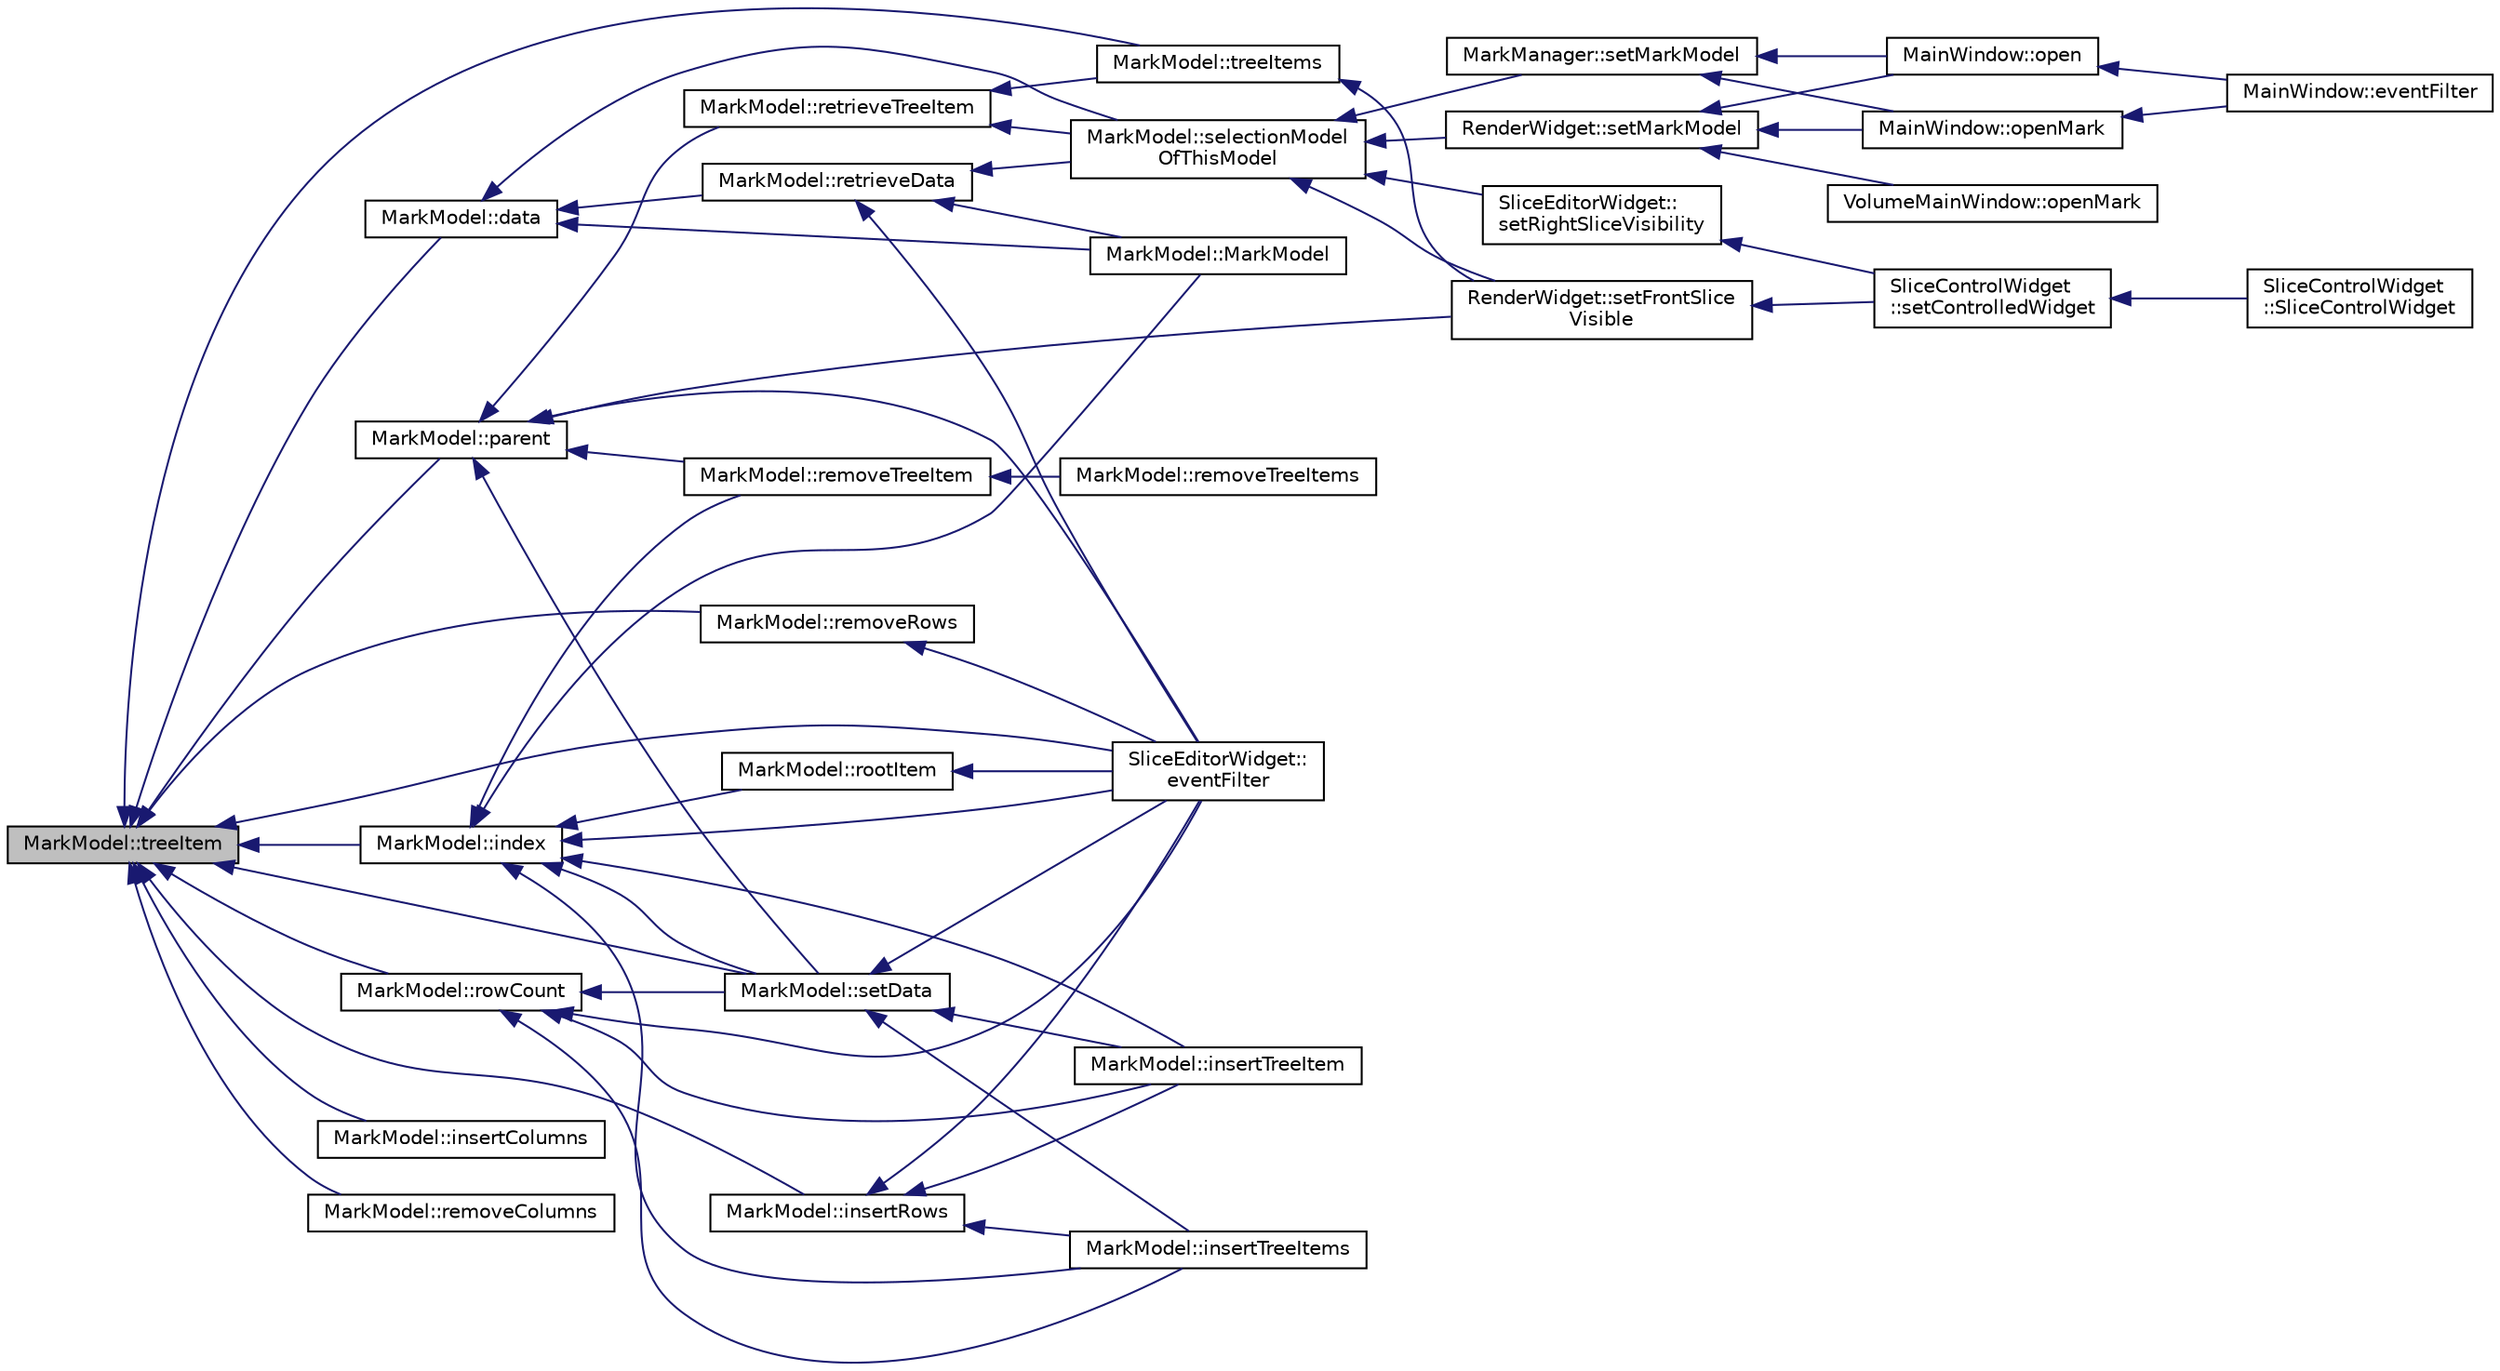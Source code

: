 digraph "MarkModel::treeItem"
{
  edge [fontname="Helvetica",fontsize="10",labelfontname="Helvetica",labelfontsize="10"];
  node [fontname="Helvetica",fontsize="10",shape=record];
  rankdir="LR";
  Node444 [label="MarkModel::treeItem",height=0.2,width=0.4,color="black", fillcolor="grey75", style="filled", fontcolor="black"];
  Node444 -> Node445 [dir="back",color="midnightblue",fontsize="10",style="solid",fontname="Helvetica"];
  Node445 [label="MarkModel::treeItems",height=0.2,width=0.4,color="black", fillcolor="white", style="filled",URL="$class_mark_model.html#abd67a8a42ced49d205fc618bcefbc6ab",tooltip="Returns all tree items according to a given parent index parent and a type. "];
  Node445 -> Node446 [dir="back",color="midnightblue",fontsize="10",style="solid",fontname="Helvetica"];
  Node446 [label="RenderWidget::setFrontSlice\lVisible",height=0.2,width=0.4,color="black", fillcolor="white", style="filled",URL="$class_render_widget.html#a54d5421db7ae7377116979c9189c9365",tooltip="This property holds the visibility of the front slice when renders data with slice type render..."];
  Node446 -> Node447 [dir="back",color="midnightblue",fontsize="10",style="solid",fontname="Helvetica"];
  Node447 [label="SliceControlWidget\l::setControlledWidget",height=0.2,width=0.4,color="black", fillcolor="white", style="filled",URL="$class_slice_control_widget.html#a22f1c1840e4e0bd6bb7daec1ffcdafc8",tooltip="Sets the controlled widget sliceWidge and volumeWidget to present. "];
  Node447 -> Node448 [dir="back",color="midnightblue",fontsize="10",style="solid",fontname="Helvetica"];
  Node448 [label="SliceControlWidget\l::SliceControlWidget",height=0.2,width=0.4,color="black", fillcolor="white", style="filled",URL="$class_slice_control_widget.html#a57f30c045f08dafbd807c80bd2d862b6",tooltip="Constructs a widget by the given sliceWidget and volumeWidget. "];
  Node444 -> Node449 [dir="back",color="midnightblue",fontsize="10",style="solid",fontname="Helvetica"];
  Node449 [label="MarkModel::data",height=0.2,width=0.4,color="black", fillcolor="white", style="filled",URL="$class_mark_model.html#a3d37fa60a721b230d59e286e4e58b940",tooltip="Reimplemented from QAbstractItemModel::data(const QModelIndex & index,int role) "];
  Node449 -> Node450 [dir="back",color="midnightblue",fontsize="10",style="solid",fontname="Helvetica"];
  Node450 [label="MarkModel::retrieveData",height=0.2,width=0.4,color="black", fillcolor="white", style="filled",URL="$class_mark_model.html#af319ad9abc81c3b59112d9c8c08f2cab"];
  Node450 -> Node451 [dir="back",color="midnightblue",fontsize="10",style="solid",fontname="Helvetica"];
  Node451 [label="MarkModel::MarkModel",height=0.2,width=0.4,color="black", fillcolor="white", style="filled",URL="$class_mark_model.html#a41f493af223c4e686214ab685b46a65a",tooltip="Creates a mark model from a file. "];
  Node450 -> Node452 [dir="back",color="midnightblue",fontsize="10",style="solid",fontname="Helvetica"];
  Node452 [label="MarkModel::selectionModel\lOfThisModel",height=0.2,width=0.4,color="black", fillcolor="white", style="filled",URL="$class_mark_model.html#ad58bc2e692e3b5a0716e20145d135e50"];
  Node452 -> Node453 [dir="back",color="midnightblue",fontsize="10",style="solid",fontname="Helvetica"];
  Node453 [label="MarkManager::setMarkModel",height=0.2,width=0.4,color="black", fillcolor="white", style="filled",URL="$class_mark_manager.html#a1c5504fe103bdbd2402f1bf35081c04a",tooltip="Set new model model to the widget. "];
  Node453 -> Node454 [dir="back",color="midnightblue",fontsize="10",style="solid",fontname="Helvetica"];
  Node454 [label="MainWindow::open",height=0.2,width=0.4,color="black", fillcolor="white", style="filled",URL="$class_main_window.html#a1e8fb82ba2db0b722d9cd49fb05e4952"];
  Node454 -> Node455 [dir="back",color="midnightblue",fontsize="10",style="solid",fontname="Helvetica"];
  Node455 [label="MainWindow::eventFilter",height=0.2,width=0.4,color="black", fillcolor="white", style="filled",URL="$class_main_window.html#ade305265b2120df2489a5ebeb07ebbe1"];
  Node453 -> Node456 [dir="back",color="midnightblue",fontsize="10",style="solid",fontname="Helvetica"];
  Node456 [label="MainWindow::openMark",height=0.2,width=0.4,color="black", fillcolor="white", style="filled",URL="$class_main_window.html#a9cd18140979dd0f5d1312e9c66de19da"];
  Node456 -> Node455 [dir="back",color="midnightblue",fontsize="10",style="solid",fontname="Helvetica"];
  Node452 -> Node457 [dir="back",color="midnightblue",fontsize="10",style="solid",fontname="Helvetica"];
  Node457 [label="RenderWidget::setMarkModel",height=0.2,width=0.4,color="black", fillcolor="white", style="filled",URL="$class_render_widget.html#ae525129d1fd36fa90f7c6674f4b51d70",tooltip="Sets the slice model as the given model. "];
  Node457 -> Node454 [dir="back",color="midnightblue",fontsize="10",style="solid",fontname="Helvetica"];
  Node457 -> Node456 [dir="back",color="midnightblue",fontsize="10",style="solid",fontname="Helvetica"];
  Node457 -> Node458 [dir="back",color="midnightblue",fontsize="10",style="solid",fontname="Helvetica"];
  Node458 [label="VolumeMainWindow::openMark",height=0.2,width=0.4,color="black", fillcolor="white", style="filled",URL="$class_volume_main_window.html#a690eac05cd92c04cfd56e9a7f9fe19b5"];
  Node452 -> Node446 [dir="back",color="midnightblue",fontsize="10",style="solid",fontname="Helvetica"];
  Node452 -> Node459 [dir="back",color="midnightblue",fontsize="10",style="solid",fontname="Helvetica"];
  Node459 [label="SliceEditorWidget::\lsetRightSliceVisibility",height=0.2,width=0.4,color="black", fillcolor="white", style="filled",URL="$class_slice_editor_widget.html#ad994c2599b8cee4b75614e230b2214e6",tooltip="This is a convenience function to set right slice visibility. "];
  Node459 -> Node447 [dir="back",color="midnightblue",fontsize="10",style="solid",fontname="Helvetica"];
  Node450 -> Node460 [dir="back",color="midnightblue",fontsize="10",style="solid",fontname="Helvetica"];
  Node460 [label="SliceEditorWidget::\leventFilter",height=0.2,width=0.4,color="black", fillcolor="white", style="filled",URL="$class_slice_editor_widget.html#a1ec28842041deac02c57bba58ec2d6a0",tooltip="Reimplemented from QWidget::eventFilter. "];
  Node449 -> Node451 [dir="back",color="midnightblue",fontsize="10",style="solid",fontname="Helvetica"];
  Node449 -> Node452 [dir="back",color="midnightblue",fontsize="10",style="solid",fontname="Helvetica"];
  Node444 -> Node461 [dir="back",color="midnightblue",fontsize="10",style="solid",fontname="Helvetica"];
  Node461 [label="MarkModel::setData",height=0.2,width=0.4,color="black", fillcolor="white", style="filled",URL="$class_mark_model.html#ac42f11801e20c62fce0f45c60487a9f2",tooltip="Reimplemented from QAbstractItemModel::setData(const QModelIndex & index, const QVariant & value..."];
  Node461 -> Node462 [dir="back",color="midnightblue",fontsize="10",style="solid",fontname="Helvetica"];
  Node462 [label="MarkModel::insertTreeItem",height=0.2,width=0.4,color="black", fillcolor="white", style="filled",URL="$class_mark_model.html#afc64d35495ea8bed14bbb102cdf7e13a",tooltip="This is a convenience function for inserting an tree item into the tree model by the pointer itself i..."];
  Node461 -> Node463 [dir="back",color="midnightblue",fontsize="10",style="solid",fontname="Helvetica"];
  Node463 [label="MarkModel::insertTreeItems",height=0.2,width=0.4,color="black", fillcolor="white", style="filled",URL="$class_mark_model.html#a7da424d8803b0e5aa37a165ff1237a2b",tooltip="This is a convenience function for inserting a bundle of tree items into the tree model by the pointe..."];
  Node461 -> Node460 [dir="back",color="midnightblue",fontsize="10",style="solid",fontname="Helvetica"];
  Node444 -> Node464 [dir="back",color="midnightblue",fontsize="10",style="solid",fontname="Helvetica"];
  Node464 [label="MarkModel::insertColumns",height=0.2,width=0.4,color="black", fillcolor="white", style="filled",URL="$class_mark_model.html#ab9360b4764c027872d7e0f36295ab3fd",tooltip="insert count columns at the position column of parent "];
  Node444 -> Node465 [dir="back",color="midnightblue",fontsize="10",style="solid",fontname="Helvetica"];
  Node465 [label="MarkModel::removeColumns",height=0.2,width=0.4,color="black", fillcolor="white", style="filled",URL="$class_mark_model.html#abd38e4e3c0643e023b9b5777a77596fb",tooltip="Reimplemented from QAbstractItemModel::removeColumns(int column, int count, const QModelIndex & paren..."];
  Node444 -> Node466 [dir="back",color="midnightblue",fontsize="10",style="solid",fontname="Helvetica"];
  Node466 [label="MarkModel::insertRows",height=0.2,width=0.4,color="black", fillcolor="white", style="filled",URL="$class_mark_model.html#ab4eacd6fc2b67e7b33b624c68892de6f"];
  Node466 -> Node462 [dir="back",color="midnightblue",fontsize="10",style="solid",fontname="Helvetica"];
  Node466 -> Node463 [dir="back",color="midnightblue",fontsize="10",style="solid",fontname="Helvetica"];
  Node466 -> Node460 [dir="back",color="midnightblue",fontsize="10",style="solid",fontname="Helvetica"];
  Node444 -> Node467 [dir="back",color="midnightblue",fontsize="10",style="solid",fontname="Helvetica"];
  Node467 [label="MarkModel::removeRows",height=0.2,width=0.4,color="black", fillcolor="white", style="filled",URL="$class_mark_model.html#a8561f86209e9d07b6793b6a08d7b09c9"];
  Node467 -> Node460 [dir="back",color="midnightblue",fontsize="10",style="solid",fontname="Helvetica"];
  Node444 -> Node468 [dir="back",color="midnightblue",fontsize="10",style="solid",fontname="Helvetica"];
  Node468 [label="MarkModel::index",height=0.2,width=0.4,color="black", fillcolor="white", style="filled",URL="$class_mark_model.html#a68eda17b59203b69b9cfacb0e18aeca4",tooltip="Reimplemented from QAbstractItemModel::index(int row, int column, const QModelIndex & parent) const..."];
  Node468 -> Node469 [dir="back",color="midnightblue",fontsize="10",style="solid",fontname="Helvetica"];
  Node469 [label="MarkModel::rootItem",height=0.2,width=0.4,color="black", fillcolor="white", style="filled",URL="$class_mark_model.html#aa7e4d6a9ebf4ac59119acd01fa62eeed",tooltip="This is a convenience function to returns the root tree item pointer. "];
  Node469 -> Node460 [dir="back",color="midnightblue",fontsize="10",style="solid",fontname="Helvetica"];
  Node468 -> Node451 [dir="back",color="midnightblue",fontsize="10",style="solid",fontname="Helvetica"];
  Node468 -> Node462 [dir="back",color="midnightblue",fontsize="10",style="solid",fontname="Helvetica"];
  Node468 -> Node463 [dir="back",color="midnightblue",fontsize="10",style="solid",fontname="Helvetica"];
  Node468 -> Node470 [dir="back",color="midnightblue",fontsize="10",style="solid",fontname="Helvetica"];
  Node470 [label="MarkModel::removeTreeItem",height=0.2,width=0.4,color="black", fillcolor="white", style="filled",URL="$class_mark_model.html#a68dda394b983ab9539d44e8973631b71",tooltip="This is a convenience function for removing a item in the the tree model by its pointer  and its pare..."];
  Node470 -> Node471 [dir="back",color="midnightblue",fontsize="10",style="solid",fontname="Helvetica"];
  Node471 [label="MarkModel::removeTreeItems",height=0.2,width=0.4,color="black", fillcolor="white", style="filled",URL="$class_mark_model.html#aeb22aaa4ec64436cadd6786aa14979e5",tooltip="This is a convenience function for removed a bundle of tree items into the tree model by the pointers..."];
  Node468 -> Node461 [dir="back",color="midnightblue",fontsize="10",style="solid",fontname="Helvetica"];
  Node468 -> Node460 [dir="back",color="midnightblue",fontsize="10",style="solid",fontname="Helvetica"];
  Node444 -> Node472 [dir="back",color="midnightblue",fontsize="10",style="solid",fontname="Helvetica"];
  Node472 [label="MarkModel::parent",height=0.2,width=0.4,color="black", fillcolor="white", style="filled",URL="$class_mark_model.html#a4345e693ac4a0d5acf44d47b9c6ade5c",tooltip="Reimplemented from QAbstractItemModel::parent(const QModelIndex & index) const. "];
  Node472 -> Node473 [dir="back",color="midnightblue",fontsize="10",style="solid",fontname="Helvetica"];
  Node473 [label="MarkModel::retrieveTreeItem",height=0.2,width=0.4,color="black", fillcolor="white", style="filled",URL="$class_mark_model.html#ac21d495d673ed2238d7c1df17fa844fb",tooltip="This is a helper function for get specified type to items in the parent of . "];
  Node473 -> Node445 [dir="back",color="midnightblue",fontsize="10",style="solid",fontname="Helvetica"];
  Node473 -> Node452 [dir="back",color="midnightblue",fontsize="10",style="solid",fontname="Helvetica"];
  Node472 -> Node470 [dir="back",color="midnightblue",fontsize="10",style="solid",fontname="Helvetica"];
  Node472 -> Node461 [dir="back",color="midnightblue",fontsize="10",style="solid",fontname="Helvetica"];
  Node472 -> Node446 [dir="back",color="midnightblue",fontsize="10",style="solid",fontname="Helvetica"];
  Node472 -> Node460 [dir="back",color="midnightblue",fontsize="10",style="solid",fontname="Helvetica"];
  Node444 -> Node474 [dir="back",color="midnightblue",fontsize="10",style="solid",fontname="Helvetica"];
  Node474 [label="MarkModel::rowCount",height=0.2,width=0.4,color="black", fillcolor="white", style="filled",URL="$class_mark_model.html#ace2df215d81964450bd7eaadd90c96cb",tooltip="Reimplemented from QAbstractItemModel::rowCount(const QModelIndex & parent) const. "];
  Node474 -> Node462 [dir="back",color="midnightblue",fontsize="10",style="solid",fontname="Helvetica"];
  Node474 -> Node463 [dir="back",color="midnightblue",fontsize="10",style="solid",fontname="Helvetica"];
  Node474 -> Node461 [dir="back",color="midnightblue",fontsize="10",style="solid",fontname="Helvetica"];
  Node474 -> Node460 [dir="back",color="midnightblue",fontsize="10",style="solid",fontname="Helvetica"];
  Node444 -> Node460 [dir="back",color="midnightblue",fontsize="10",style="solid",fontname="Helvetica"];
}
